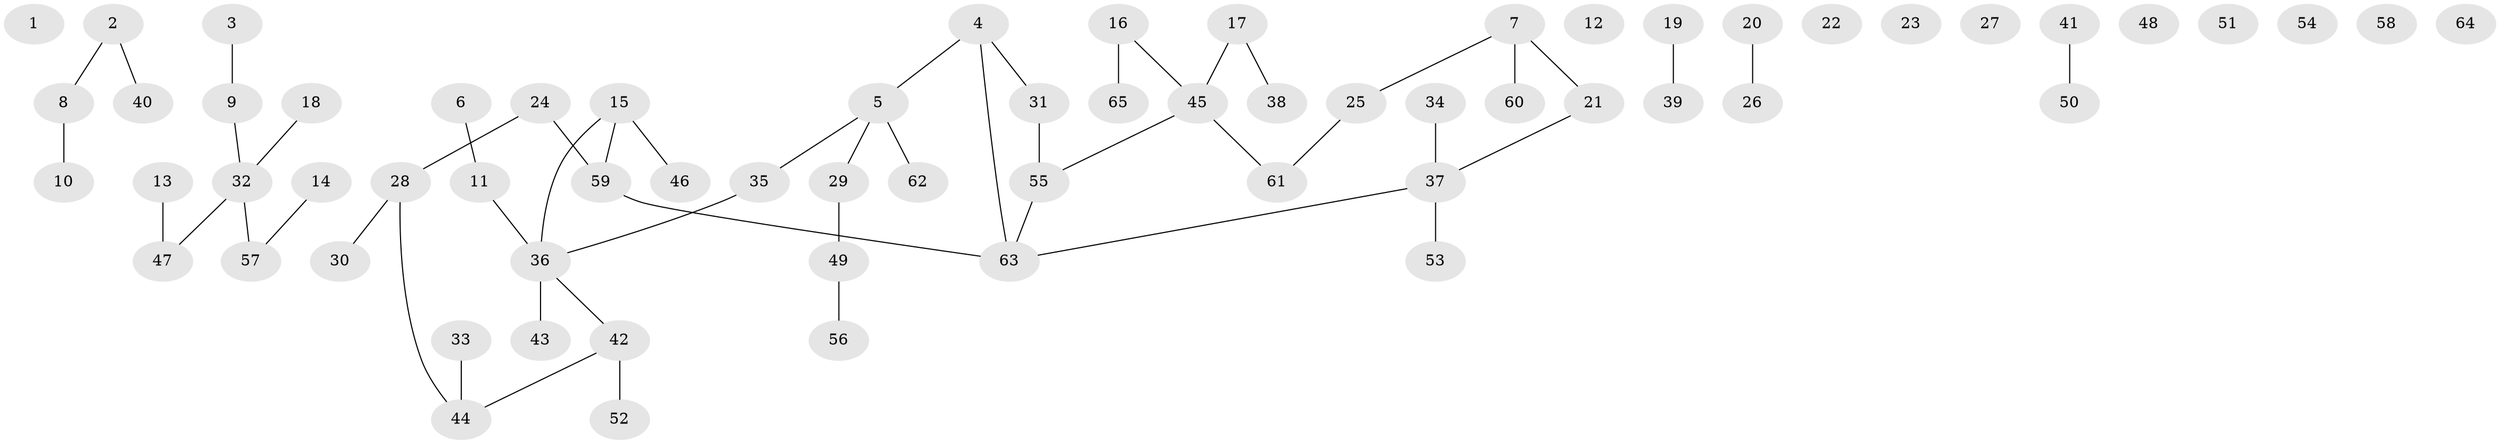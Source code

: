// coarse degree distribution, {0: 0.28888888888888886, 2: 0.15555555555555556, 1: 0.3333333333333333, 3: 0.08888888888888889, 4: 0.1111111111111111, 5: 0.022222222222222223}
// Generated by graph-tools (version 1.1) at 2025/23/03/03/25 07:23:28]
// undirected, 65 vertices, 53 edges
graph export_dot {
graph [start="1"]
  node [color=gray90,style=filled];
  1;
  2;
  3;
  4;
  5;
  6;
  7;
  8;
  9;
  10;
  11;
  12;
  13;
  14;
  15;
  16;
  17;
  18;
  19;
  20;
  21;
  22;
  23;
  24;
  25;
  26;
  27;
  28;
  29;
  30;
  31;
  32;
  33;
  34;
  35;
  36;
  37;
  38;
  39;
  40;
  41;
  42;
  43;
  44;
  45;
  46;
  47;
  48;
  49;
  50;
  51;
  52;
  53;
  54;
  55;
  56;
  57;
  58;
  59;
  60;
  61;
  62;
  63;
  64;
  65;
  2 -- 8;
  2 -- 40;
  3 -- 9;
  4 -- 5;
  4 -- 31;
  4 -- 63;
  5 -- 29;
  5 -- 35;
  5 -- 62;
  6 -- 11;
  7 -- 21;
  7 -- 25;
  7 -- 60;
  8 -- 10;
  9 -- 32;
  11 -- 36;
  13 -- 47;
  14 -- 57;
  15 -- 36;
  15 -- 46;
  15 -- 59;
  16 -- 45;
  16 -- 65;
  17 -- 38;
  17 -- 45;
  18 -- 32;
  19 -- 39;
  20 -- 26;
  21 -- 37;
  24 -- 28;
  24 -- 59;
  25 -- 61;
  28 -- 30;
  28 -- 44;
  29 -- 49;
  31 -- 55;
  32 -- 47;
  32 -- 57;
  33 -- 44;
  34 -- 37;
  35 -- 36;
  36 -- 42;
  36 -- 43;
  37 -- 53;
  37 -- 63;
  41 -- 50;
  42 -- 44;
  42 -- 52;
  45 -- 55;
  45 -- 61;
  49 -- 56;
  55 -- 63;
  59 -- 63;
}
